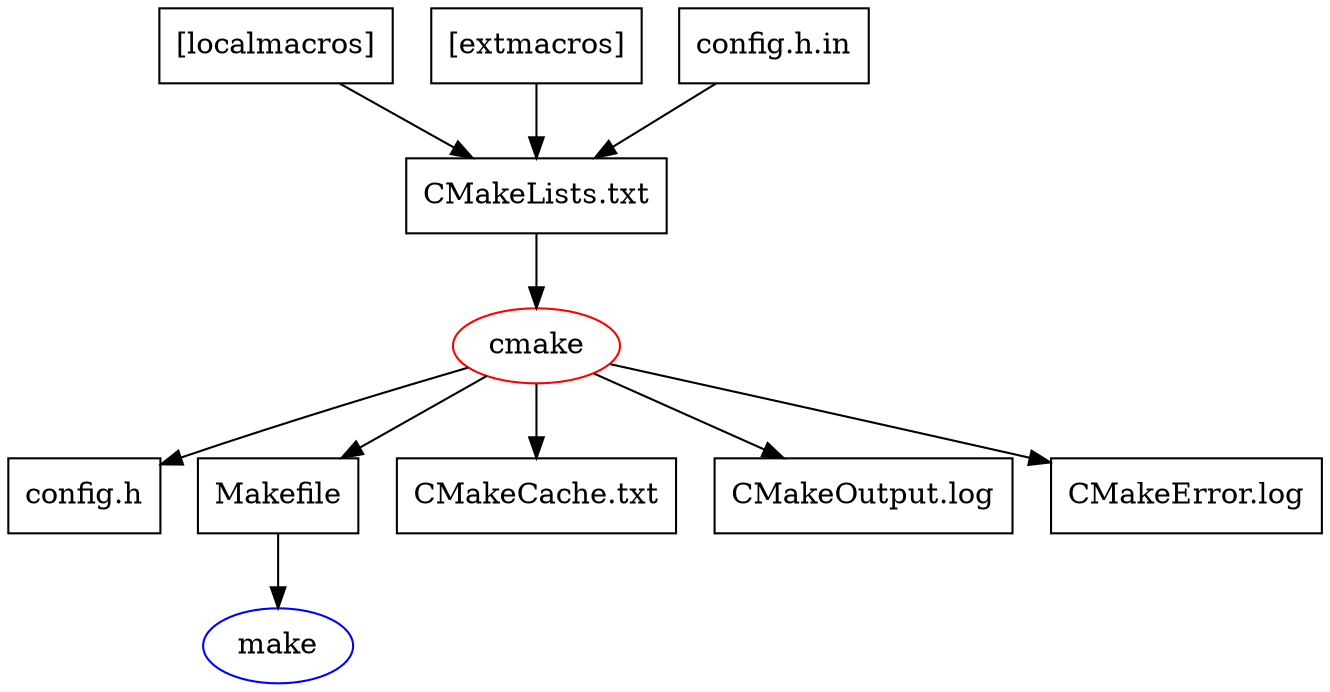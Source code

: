 strict digraph G {
  localmacros [label="[localmacros]",color=black shape="box"];
  extmacros [label="[extmacros]",color=black shape="box"];
  CMakeLists [label="CMakeLists.txt",color=black shape="box"];
  config_h_in [label="config.h.in",color=black shape="box"];
  config_h [label="config.h",color=black shape="box"];
  Makefile [label="Makefile",color=black shape="box"];
  CMakeCache [label="CMakeCache.txt",color=black shape="box"];
  CMakeOutput [label="CMakeOutput.log",color=black shape="box"];
  CMakeError [label="CMakeError.log",color=black shape="box"];

  cmake [label="cmake" color=red]
  make [color=blue]

  localmacros -> CMakeLists
  extmacros -> CMakeLists
  config_h_in -> CMakeLists

  CMakeLists -> cmake

  cmake -> CMakeCache
  cmake -> CMakeOutput
  cmake -> CMakeError
  cmake -> Makefile
  cmake -> config_h

  Makefile -> make

}